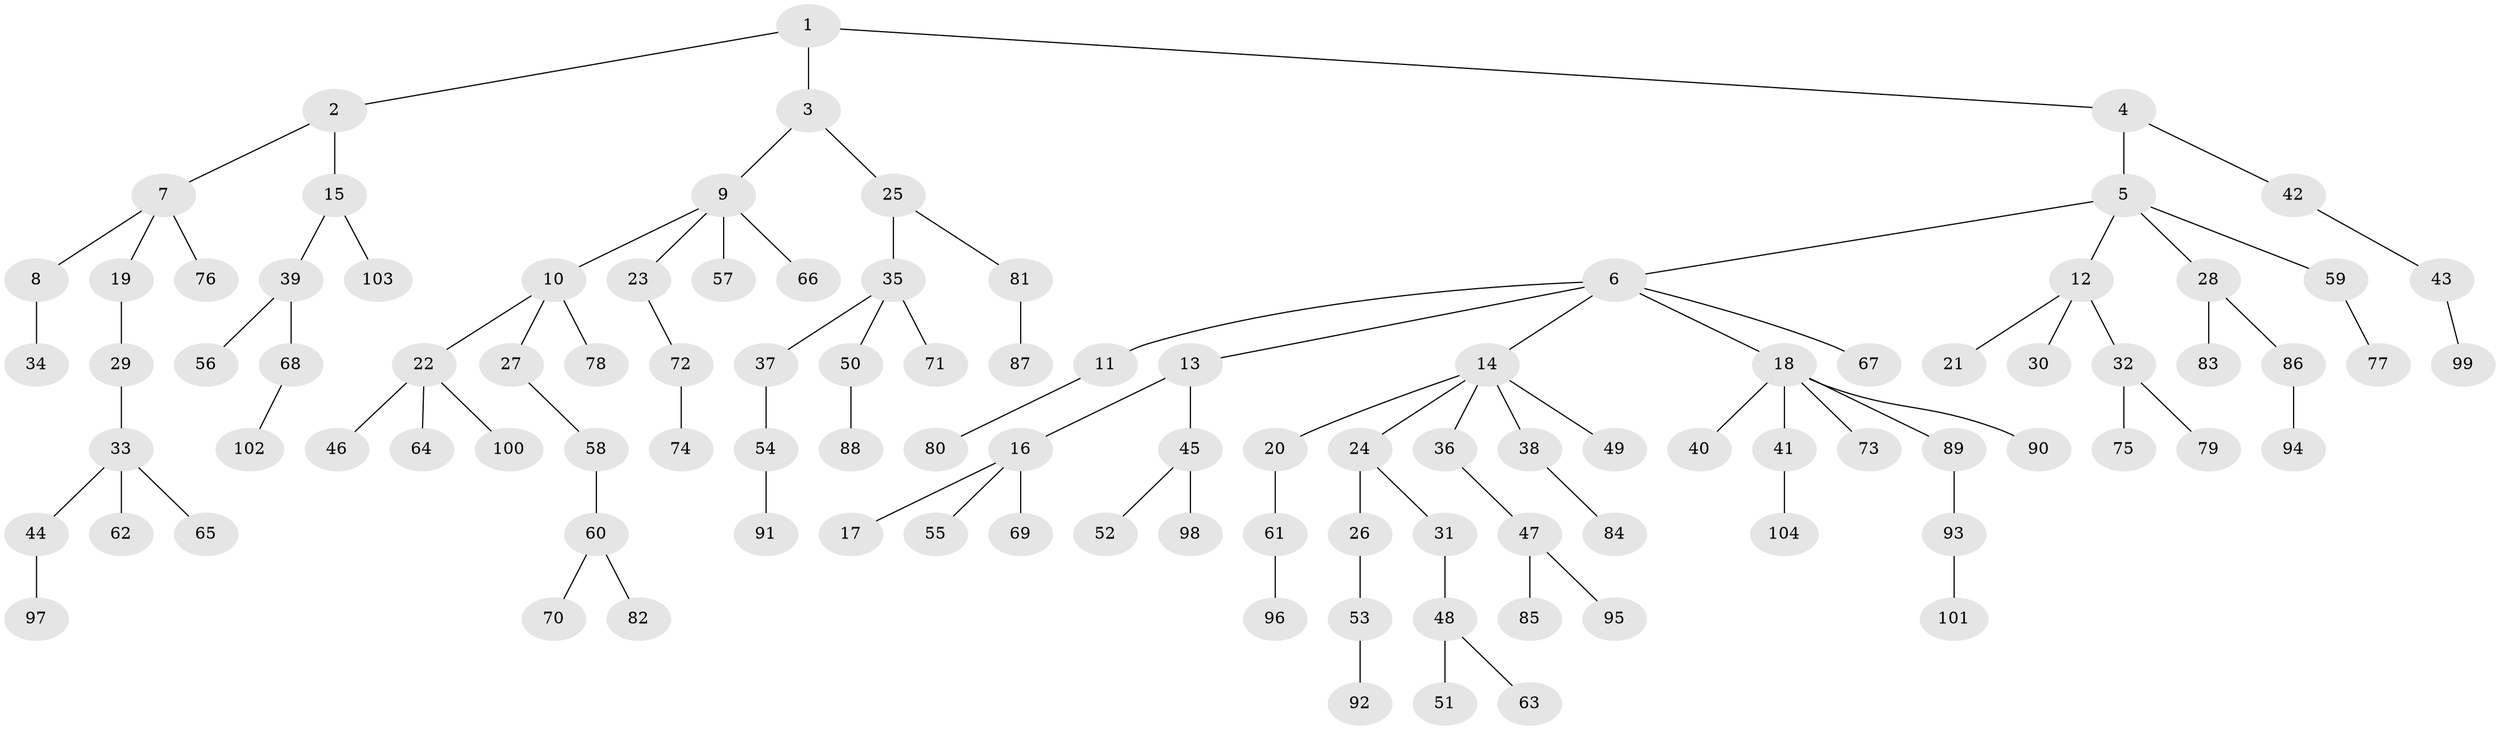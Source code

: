 // Generated by graph-tools (version 1.1) at 2025/02/03/09/25 03:02:28]
// undirected, 104 vertices, 103 edges
graph export_dot {
graph [start="1"]
  node [color=gray90,style=filled];
  1;
  2;
  3;
  4;
  5;
  6;
  7;
  8;
  9;
  10;
  11;
  12;
  13;
  14;
  15;
  16;
  17;
  18;
  19;
  20;
  21;
  22;
  23;
  24;
  25;
  26;
  27;
  28;
  29;
  30;
  31;
  32;
  33;
  34;
  35;
  36;
  37;
  38;
  39;
  40;
  41;
  42;
  43;
  44;
  45;
  46;
  47;
  48;
  49;
  50;
  51;
  52;
  53;
  54;
  55;
  56;
  57;
  58;
  59;
  60;
  61;
  62;
  63;
  64;
  65;
  66;
  67;
  68;
  69;
  70;
  71;
  72;
  73;
  74;
  75;
  76;
  77;
  78;
  79;
  80;
  81;
  82;
  83;
  84;
  85;
  86;
  87;
  88;
  89;
  90;
  91;
  92;
  93;
  94;
  95;
  96;
  97;
  98;
  99;
  100;
  101;
  102;
  103;
  104;
  1 -- 2;
  1 -- 3;
  1 -- 4;
  2 -- 7;
  2 -- 15;
  3 -- 9;
  3 -- 25;
  4 -- 5;
  4 -- 42;
  5 -- 6;
  5 -- 12;
  5 -- 28;
  5 -- 59;
  6 -- 11;
  6 -- 13;
  6 -- 14;
  6 -- 18;
  6 -- 67;
  7 -- 8;
  7 -- 19;
  7 -- 76;
  8 -- 34;
  9 -- 10;
  9 -- 23;
  9 -- 57;
  9 -- 66;
  10 -- 22;
  10 -- 27;
  10 -- 78;
  11 -- 80;
  12 -- 21;
  12 -- 30;
  12 -- 32;
  13 -- 16;
  13 -- 45;
  14 -- 20;
  14 -- 24;
  14 -- 36;
  14 -- 38;
  14 -- 49;
  15 -- 39;
  15 -- 103;
  16 -- 17;
  16 -- 55;
  16 -- 69;
  18 -- 40;
  18 -- 41;
  18 -- 73;
  18 -- 89;
  18 -- 90;
  19 -- 29;
  20 -- 61;
  22 -- 46;
  22 -- 64;
  22 -- 100;
  23 -- 72;
  24 -- 26;
  24 -- 31;
  25 -- 35;
  25 -- 81;
  26 -- 53;
  27 -- 58;
  28 -- 83;
  28 -- 86;
  29 -- 33;
  31 -- 48;
  32 -- 75;
  32 -- 79;
  33 -- 44;
  33 -- 62;
  33 -- 65;
  35 -- 37;
  35 -- 50;
  35 -- 71;
  36 -- 47;
  37 -- 54;
  38 -- 84;
  39 -- 56;
  39 -- 68;
  41 -- 104;
  42 -- 43;
  43 -- 99;
  44 -- 97;
  45 -- 52;
  45 -- 98;
  47 -- 85;
  47 -- 95;
  48 -- 51;
  48 -- 63;
  50 -- 88;
  53 -- 92;
  54 -- 91;
  58 -- 60;
  59 -- 77;
  60 -- 70;
  60 -- 82;
  61 -- 96;
  68 -- 102;
  72 -- 74;
  81 -- 87;
  86 -- 94;
  89 -- 93;
  93 -- 101;
}
